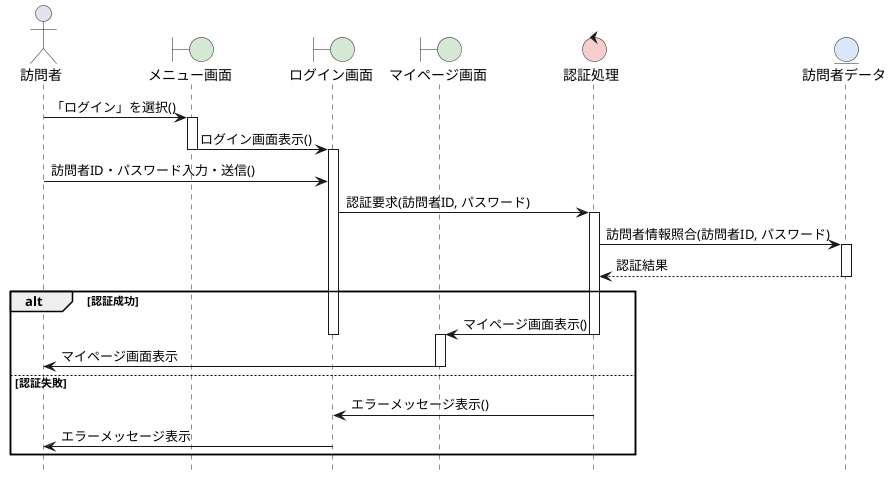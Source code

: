 @startuml Web訪問者システム-ログインシーケンス図
hide footbox
skinparam boundaryBackgroundColor #D5E8D4
skinparam controlBackgroundColor  #F8CECC
skinparam entityBackgroundColor   #DAE8FC

actor 訪問者 as A
boundary メニュー画面 as B1
boundary ログイン画面 as B2
boundary マイページ画面 as B3
control 認証処理 as C1
entity 訪問者データ as E

A -> B1: 「ログイン」を選択()
activate B1

B1 -> B2: ログイン画面表示()
deactivate B1
activate B2

A -> B2: 訪問者ID・パスワード入力・送信()

B2 -> C1: 認証要求(訪問者ID, パスワード)
activate C1
C1 -> E: 訪問者情報照合(訪問者ID, パスワード)
activate E
E --> C1: 認証結果
deactivate E

alt 認証成功
    C1 -> B3: マイページ画面表示()
    deactivate C1
    deactivate B2
    activate B3
    B3 -> A: マイページ画面表示
    deactivate B3
else 認証失敗
    C1 -> B2: エラーメッセージ表示()
    deactivate C1
    B2 -> A: エラーメッセージ表示
end

@enduml